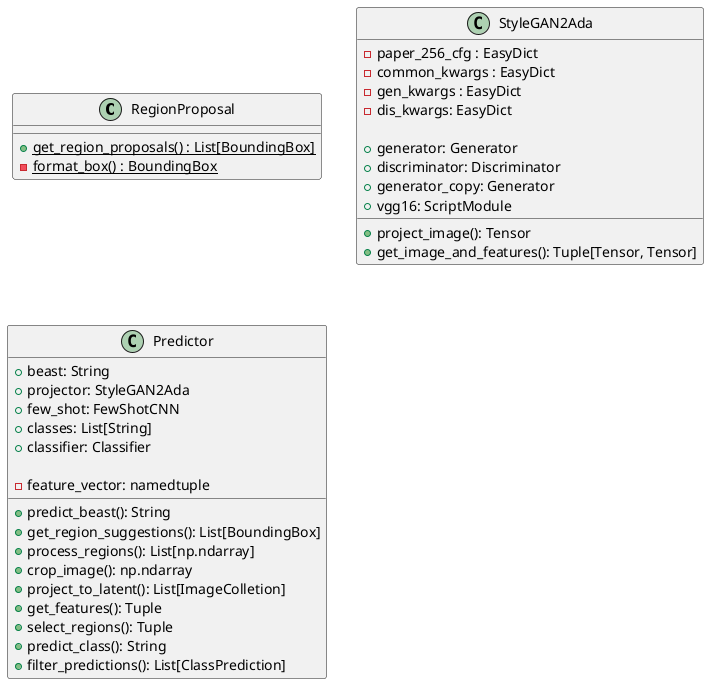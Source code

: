 @startuml
class RegionProposal {

{static} +get_region_proposals() : List[BoundingBox]
{static} -format_box() : BoundingBox
}


class StyleGAN2Ada {
-paper_256_cfg : EasyDict
-common_kwargs : EasyDict
-gen_kwargs : EasyDict 
-dis_kwargs: EasyDict

+generator: Generator
+discriminator: Discriminator
+generator_copy: Generator
+vgg16: ScriptModule

+project_image(): Tensor
+get_image_and_features(): Tuple[Tensor, Tensor]
}

class Predictor {
+beast: String
+projector: StyleGAN2Ada
+few_shot: FewShotCNN
+classes: List[String]
+classifier: Classifier

-feature_vector: namedtuple

+predict_beast(): String
+get_region_suggestions(): List[BoundingBox]
+process_regions(): List[np.ndarray]
+crop_image(): np.ndarray
+project_to_latent(): List[ImageColletion]
+get_features(): Tuple
+select_regions(): Tuple
+predict_class(): String
+filter_predictions(): List[ClassPrediction]
}
@enduml